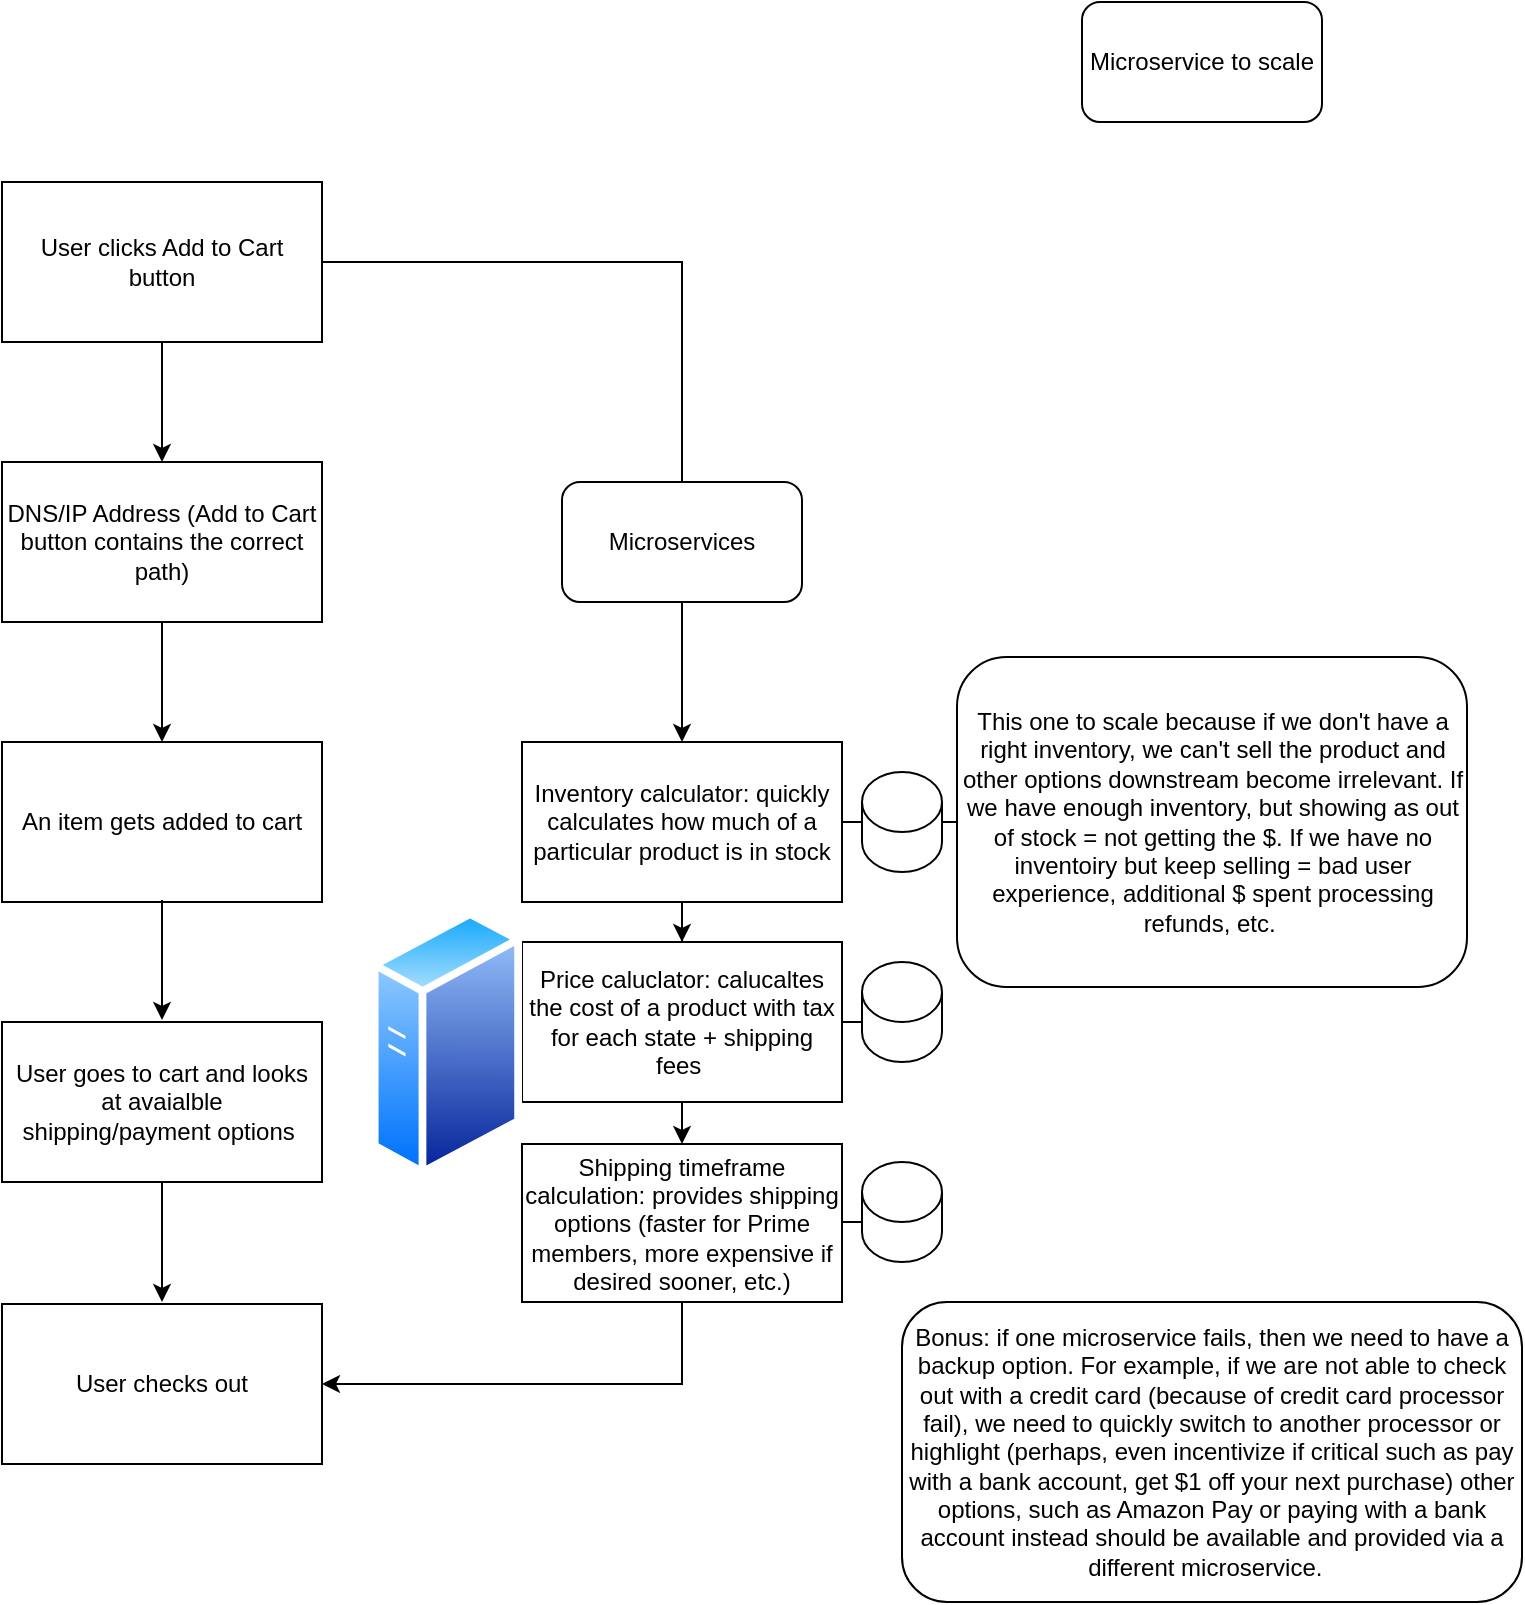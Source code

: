 <mxfile version="27.1.6">
  <diagram name="Page-1" id="AD4A-Nj5w-n0UmdkVWub">
    <mxGraphModel dx="1096" dy="879" grid="1" gridSize="10" guides="1" tooltips="1" connect="1" arrows="1" fold="1" page="1" pageScale="1" pageWidth="850" pageHeight="1100" math="0" shadow="0">
      <root>
        <mxCell id="0" />
        <mxCell id="1" parent="0" />
        <mxCell id="RcWlKOSqizUN6S4s6CRh-7" value="" style="edgeStyle=orthogonalEdgeStyle;rounded=0;orthogonalLoop=1;jettySize=auto;html=1;" edge="1" parent="1" source="QO-0AGGRT4_MGbJ6_vkx-2" target="QO-0AGGRT4_MGbJ6_vkx-4">
          <mxGeometry relative="1" as="geometry" />
        </mxCell>
        <mxCell id="RcWlKOSqizUN6S4s6CRh-15" style="edgeStyle=orthogonalEdgeStyle;rounded=0;orthogonalLoop=1;jettySize=auto;html=1;entryX=0.5;entryY=0;entryDx=0;entryDy=0;" edge="1" parent="1" source="QO-0AGGRT4_MGbJ6_vkx-2" target="QO-0AGGRT4_MGbJ6_vkx-5">
          <mxGeometry relative="1" as="geometry" />
        </mxCell>
        <mxCell id="QO-0AGGRT4_MGbJ6_vkx-2" value="User clicks Add to Cart button" style="rounded=0;whiteSpace=wrap;html=1;" parent="1" vertex="1">
          <mxGeometry x="80" y="120" width="160" height="80" as="geometry" />
        </mxCell>
        <mxCell id="RcWlKOSqizUN6S4s6CRh-8" value="" style="edgeStyle=orthogonalEdgeStyle;rounded=0;orthogonalLoop=1;jettySize=auto;html=1;" edge="1" parent="1" source="QO-0AGGRT4_MGbJ6_vkx-4" target="QO-0AGGRT4_MGbJ6_vkx-10">
          <mxGeometry relative="1" as="geometry" />
        </mxCell>
        <mxCell id="QO-0AGGRT4_MGbJ6_vkx-4" value="DNS/IP Address (Add to Cart button contains the correct path)" style="rounded=0;whiteSpace=wrap;html=1;" parent="1" vertex="1">
          <mxGeometry x="80" y="260" width="160" height="80" as="geometry" />
        </mxCell>
        <mxCell id="RcWlKOSqizUN6S4s6CRh-1" value="" style="edgeStyle=orthogonalEdgeStyle;rounded=0;orthogonalLoop=1;jettySize=auto;html=1;" edge="1" parent="1" source="QO-0AGGRT4_MGbJ6_vkx-5" target="QO-0AGGRT4_MGbJ6_vkx-9">
          <mxGeometry relative="1" as="geometry" />
        </mxCell>
        <mxCell id="QO-0AGGRT4_MGbJ6_vkx-5" value="Inventory calculator: quickly calculates how much of a particular product is in stock" style="rounded=0;whiteSpace=wrap;html=1;" parent="1" vertex="1">
          <mxGeometry x="340" y="400" width="160" height="80" as="geometry" />
        </mxCell>
        <mxCell id="RcWlKOSqizUN6S4s6CRh-2" value="" style="edgeStyle=orthogonalEdgeStyle;rounded=0;orthogonalLoop=1;jettySize=auto;html=1;" edge="1" parent="1" source="QO-0AGGRT4_MGbJ6_vkx-9" target="QO-0AGGRT4_MGbJ6_vkx-12">
          <mxGeometry relative="1" as="geometry" />
        </mxCell>
        <mxCell id="QO-0AGGRT4_MGbJ6_vkx-9" value="Price caluclator: calucaltes the cost of a product with tax for each state + shipping fees&amp;nbsp;" style="rounded=0;whiteSpace=wrap;html=1;" parent="1" vertex="1">
          <mxGeometry x="340" y="500" width="160" height="80" as="geometry" />
        </mxCell>
        <mxCell id="QO-0AGGRT4_MGbJ6_vkx-10" value="An item gets added to cart" style="rounded=0;whiteSpace=wrap;html=1;" parent="1" vertex="1">
          <mxGeometry x="80" y="400" width="160" height="80" as="geometry" />
        </mxCell>
        <mxCell id="RcWlKOSqizUN6S4s6CRh-16" style="edgeStyle=orthogonalEdgeStyle;rounded=0;orthogonalLoop=1;jettySize=auto;html=1;entryX=1;entryY=0.5;entryDx=0;entryDy=0;exitX=0.559;exitY=0.974;exitDx=0;exitDy=0;exitPerimeter=0;" edge="1" parent="1" source="QO-0AGGRT4_MGbJ6_vkx-12" target="RcWlKOSqizUN6S4s6CRh-13">
          <mxGeometry relative="1" as="geometry">
            <mxPoint x="420" y="710" as="sourcePoint" />
            <Array as="points">
              <mxPoint x="420" y="678" />
              <mxPoint x="420" y="721" />
            </Array>
          </mxGeometry>
        </mxCell>
        <mxCell id="QO-0AGGRT4_MGbJ6_vkx-12" value="Shipping timeframe calculation: provides shipping options (faster for Prime members, more expensive if desired sooner, etc.)" style="rounded=0;whiteSpace=wrap;html=1;" parent="1" vertex="1">
          <mxGeometry x="340" y="601" width="160" height="79" as="geometry" />
        </mxCell>
        <mxCell id="RcWlKOSqizUN6S4s6CRh-6" value="Microservices" style="rounded=1;whiteSpace=wrap;html=1;" vertex="1" parent="1">
          <mxGeometry x="360" y="270" width="120" height="60" as="geometry" />
        </mxCell>
        <mxCell id="RcWlKOSqizUN6S4s6CRh-10" value="" style="edgeStyle=orthogonalEdgeStyle;rounded=0;orthogonalLoop=1;jettySize=auto;html=1;" edge="1" parent="1">
          <mxGeometry relative="1" as="geometry">
            <mxPoint x="160" y="479" as="sourcePoint" />
            <mxPoint x="160" y="539" as="targetPoint" />
          </mxGeometry>
        </mxCell>
        <mxCell id="RcWlKOSqizUN6S4s6CRh-11" value="User goes to cart and looks at avaialble shipping/payment options&amp;nbsp;" style="rounded=0;whiteSpace=wrap;html=1;" vertex="1" parent="1">
          <mxGeometry x="80" y="540" width="160" height="80" as="geometry" />
        </mxCell>
        <mxCell id="RcWlKOSqizUN6S4s6CRh-12" value="" style="edgeStyle=orthogonalEdgeStyle;rounded=0;orthogonalLoop=1;jettySize=auto;html=1;" edge="1" parent="1">
          <mxGeometry relative="1" as="geometry">
            <mxPoint x="160" y="620" as="sourcePoint" />
            <mxPoint x="160" y="680" as="targetPoint" />
          </mxGeometry>
        </mxCell>
        <mxCell id="RcWlKOSqizUN6S4s6CRh-13" value="User checks out" style="rounded=0;whiteSpace=wrap;html=1;" vertex="1" parent="1">
          <mxGeometry x="80" y="681" width="160" height="80" as="geometry" />
        </mxCell>
        <mxCell id="RcWlKOSqizUN6S4s6CRh-17" value="Microservice to scale" style="rounded=1;whiteSpace=wrap;html=1;" vertex="1" parent="1">
          <mxGeometry x="620" y="30" width="120" height="60" as="geometry" />
        </mxCell>
        <mxCell id="RcWlKOSqizUN6S4s6CRh-18" value="This one to scale because if we don&#39;t have a right inventory, we can&#39;t sell the product and other options downstream become irrelevant. If we have enough inventory, but showing as out of stock = not getting the $. If we have no inventoiry but keep selling = bad user experience, additional $ spent processing refunds, etc.&amp;nbsp;" style="rounded=1;whiteSpace=wrap;html=1;" vertex="1" parent="1">
          <mxGeometry x="557.5" y="357.5" width="255" height="165" as="geometry" />
        </mxCell>
        <mxCell id="RcWlKOSqizUN6S4s6CRh-21" value="" style="endArrow=none;html=1;rounded=0;entryX=0;entryY=0.5;entryDx=0;entryDy=0;" edge="1" parent="1" source="RcWlKOSqizUN6S4s6CRh-25" target="RcWlKOSqizUN6S4s6CRh-18">
          <mxGeometry width="50" height="50" relative="1" as="geometry">
            <mxPoint x="500" y="440" as="sourcePoint" />
            <mxPoint x="550" y="390" as="targetPoint" />
          </mxGeometry>
        </mxCell>
        <mxCell id="RcWlKOSqizUN6S4s6CRh-22" value="Bonus: if one microservice fails, then we need to have a backup option. For example, if we are not able to check out with a credit card (because of credit card processor fail), we need to quickly switch to another processor or highlight (perhaps, even incentivize if critical such as pay with a bank account, get $1 off your next purchase) other options, such as Amazon Pay or paying with a bank account instead should be available and provided via a different microservice.&amp;nbsp;&amp;nbsp;" style="rounded=1;whiteSpace=wrap;html=1;" vertex="1" parent="1">
          <mxGeometry x="530" y="680" width="310" height="150" as="geometry" />
        </mxCell>
        <mxCell id="RcWlKOSqizUN6S4s6CRh-27" style="edgeStyle=orthogonalEdgeStyle;rounded=0;orthogonalLoop=1;jettySize=auto;html=1;exitX=0.5;exitY=1;exitDx=0;exitDy=0;" edge="1" parent="1" source="QO-0AGGRT4_MGbJ6_vkx-9" target="QO-0AGGRT4_MGbJ6_vkx-9">
          <mxGeometry relative="1" as="geometry" />
        </mxCell>
        <mxCell id="RcWlKOSqizUN6S4s6CRh-28" value="" style="image;aspect=fixed;perimeter=ellipsePerimeter;html=1;align=center;shadow=0;dashed=0;spacingTop=3;image=img/lib/active_directory/generic_server.svg;" vertex="1" parent="1">
          <mxGeometry x="264.4" y="483" width="75.6" height="135" as="geometry" />
        </mxCell>
        <mxCell id="RcWlKOSqizUN6S4s6CRh-30" value="" style="endArrow=none;html=1;rounded=0;entryX=0;entryY=0.5;entryDx=0;entryDy=0;" edge="1" parent="1" target="RcWlKOSqizUN6S4s6CRh-25">
          <mxGeometry width="50" height="50" relative="1" as="geometry">
            <mxPoint x="500" y="440" as="sourcePoint" />
            <mxPoint x="558" y="440" as="targetPoint" />
          </mxGeometry>
        </mxCell>
        <mxCell id="RcWlKOSqizUN6S4s6CRh-25" value="" style="shape=cylinder3;whiteSpace=wrap;html=1;boundedLbl=1;backgroundOutline=1;size=15;" vertex="1" parent="1">
          <mxGeometry x="510" y="415" width="40" height="50" as="geometry" />
        </mxCell>
        <mxCell id="RcWlKOSqizUN6S4s6CRh-32" value="" style="shape=cylinder3;whiteSpace=wrap;html=1;boundedLbl=1;backgroundOutline=1;size=15;" vertex="1" parent="1">
          <mxGeometry x="510" y="510" width="40" height="50" as="geometry" />
        </mxCell>
        <mxCell id="RcWlKOSqizUN6S4s6CRh-34" value="" style="endArrow=none;html=1;rounded=0;entryX=1;entryY=0.5;entryDx=0;entryDy=0;exitX=0;exitY=0;exitDx=0;exitDy=30;exitPerimeter=0;" edge="1" parent="1" source="RcWlKOSqizUN6S4s6CRh-32" target="QO-0AGGRT4_MGbJ6_vkx-9">
          <mxGeometry width="50" height="50" relative="1" as="geometry">
            <mxPoint x="520" y="540" as="sourcePoint" />
            <mxPoint x="450" y="550" as="targetPoint" />
          </mxGeometry>
        </mxCell>
        <mxCell id="RcWlKOSqizUN6S4s6CRh-35" value="" style="shape=cylinder3;whiteSpace=wrap;html=1;boundedLbl=1;backgroundOutline=1;size=15;" vertex="1" parent="1">
          <mxGeometry x="510" y="610" width="40" height="50" as="geometry" />
        </mxCell>
        <mxCell id="RcWlKOSqizUN6S4s6CRh-36" value="" style="endArrow=none;html=1;rounded=0;entryX=1;entryY=0.5;entryDx=0;entryDy=0;exitX=0;exitY=0;exitDx=0;exitDy=30;exitPerimeter=0;" edge="1" parent="1" source="RcWlKOSqizUN6S4s6CRh-35">
          <mxGeometry width="50" height="50" relative="1" as="geometry">
            <mxPoint x="520" y="640" as="sourcePoint" />
            <mxPoint x="500" y="640" as="targetPoint" />
          </mxGeometry>
        </mxCell>
      </root>
    </mxGraphModel>
  </diagram>
</mxfile>
